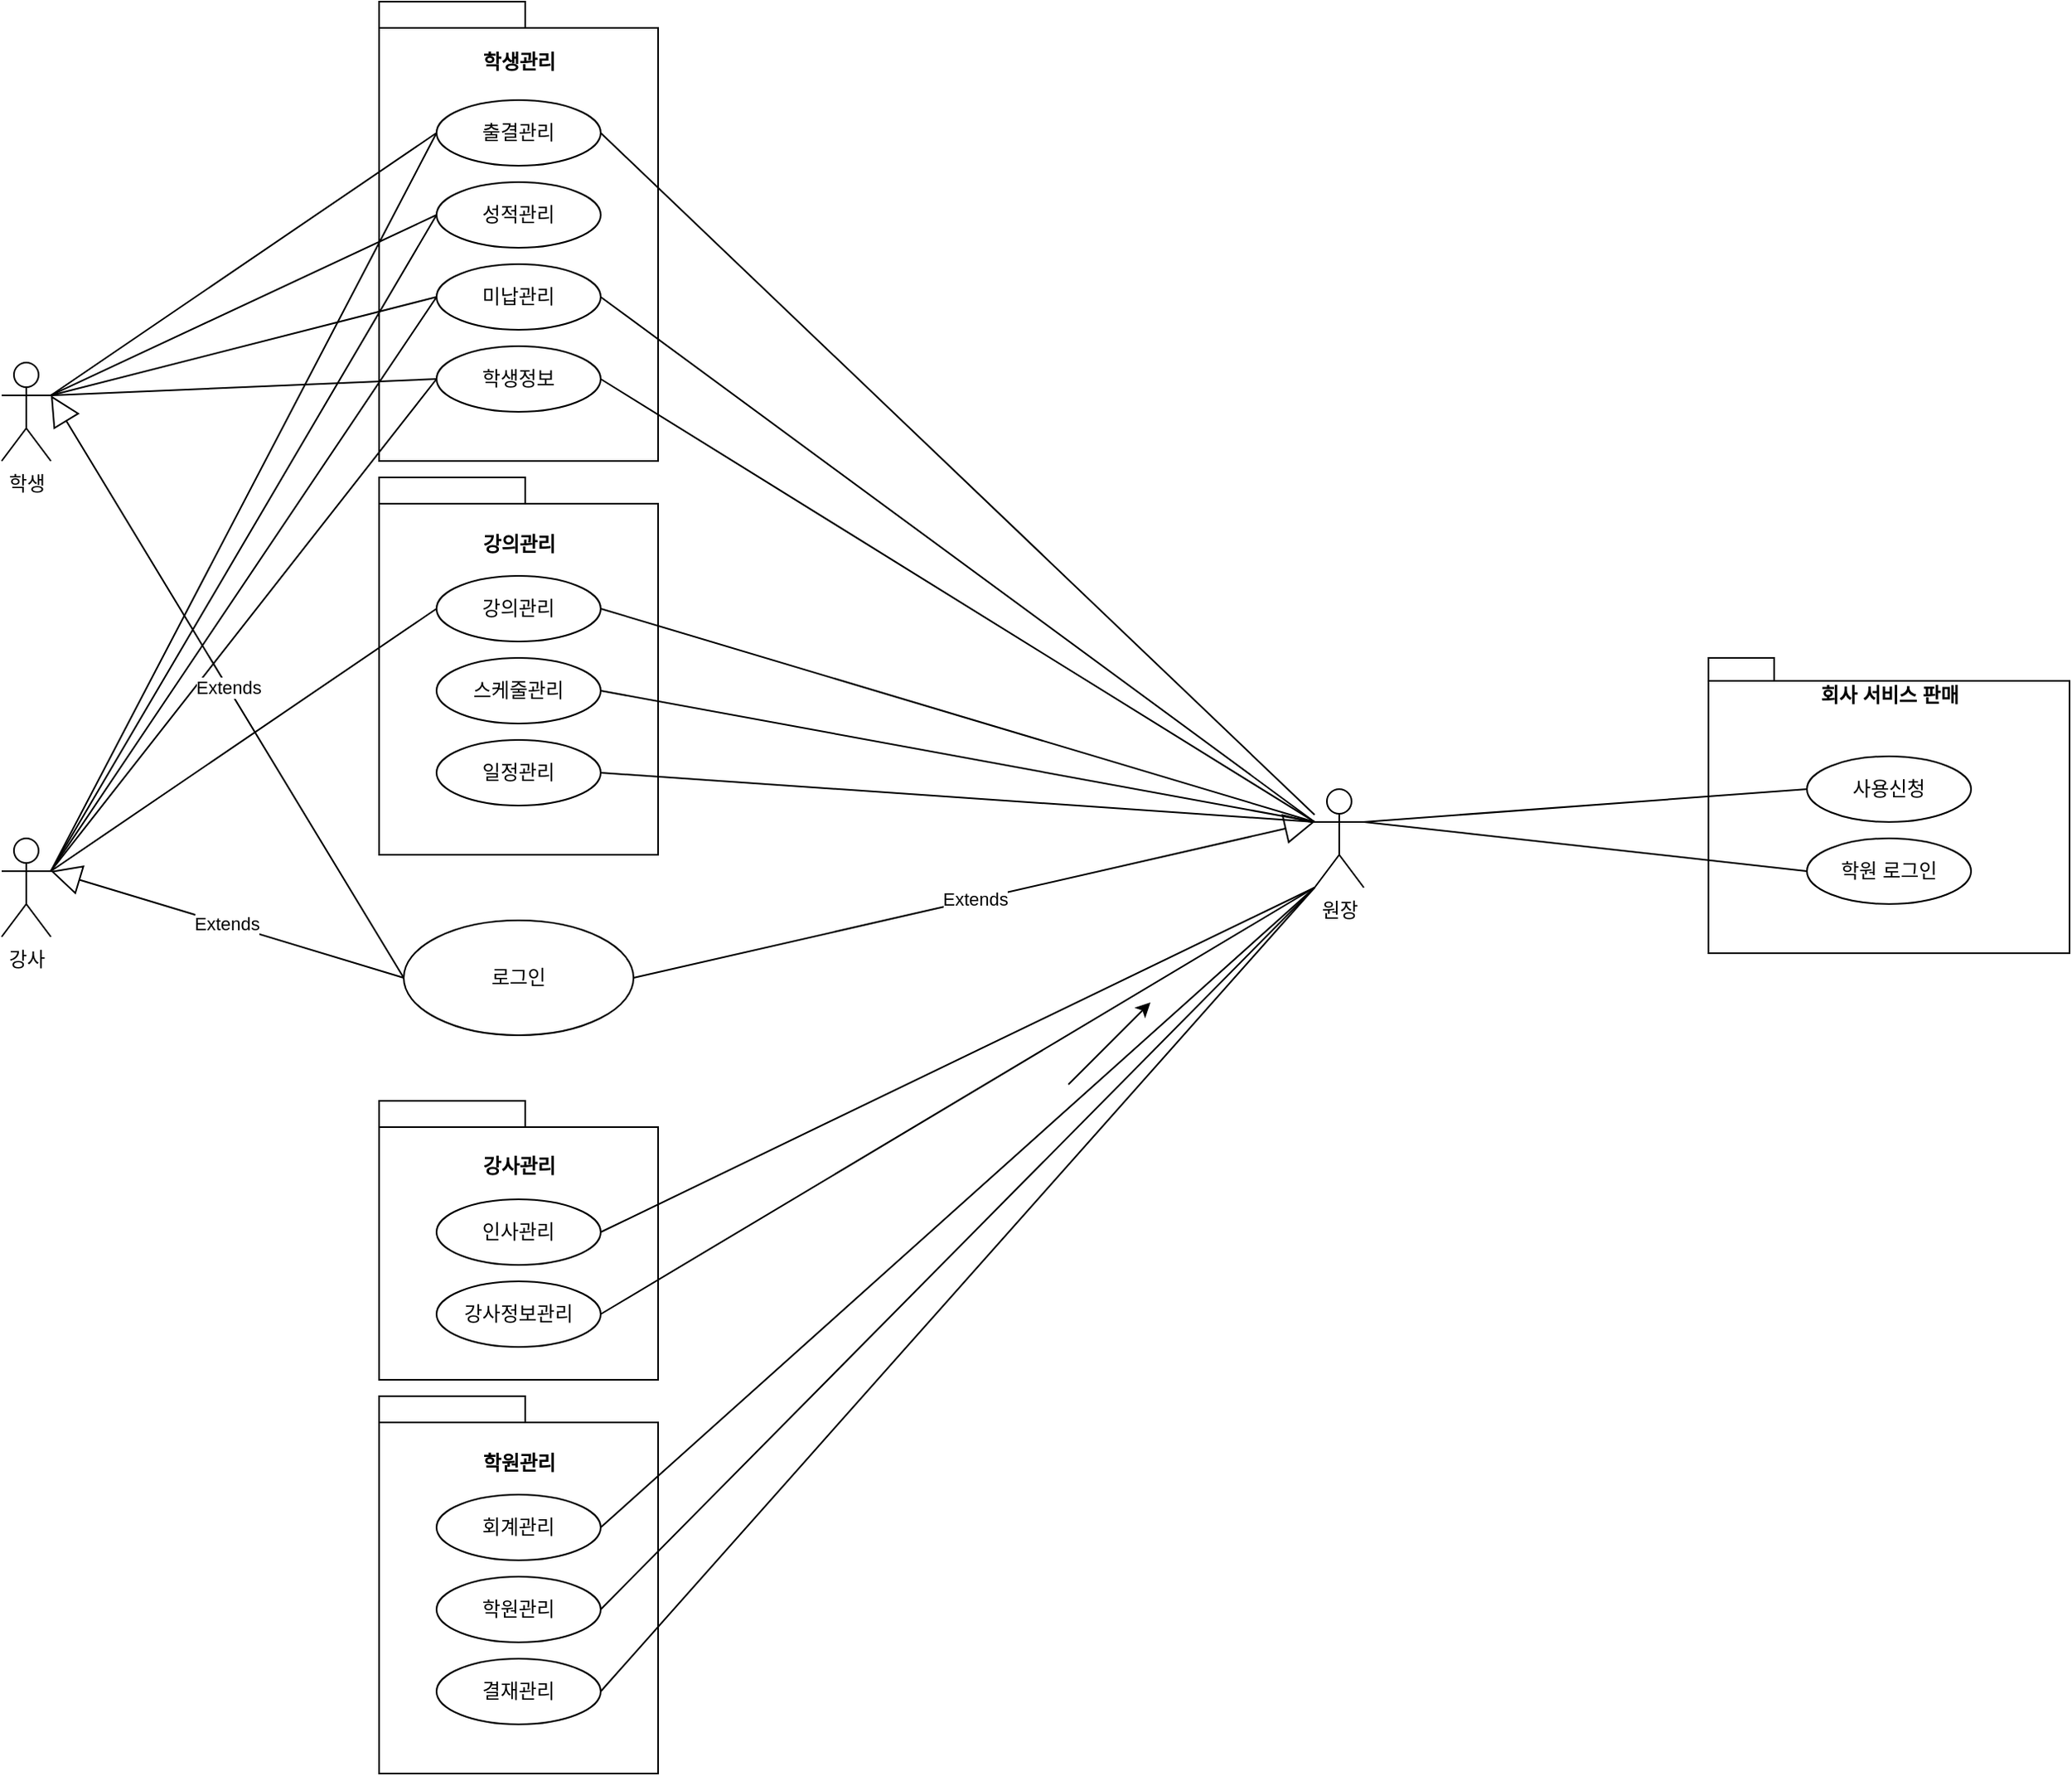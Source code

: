 <mxfile version="13.0.8" type="device"><diagram id="vooE_LvSH3UhTMSJ93US" name="Page-1"><mxGraphModel dx="1423" dy="745" grid="1" gridSize="10" guides="1" tooltips="1" connect="1" arrows="1" fold="1" page="1" pageScale="1" pageWidth="4681" pageHeight="3300" math="0" shadow="0"><root><mxCell id="0"/><mxCell id="1" parent="0"/><mxCell id="EhKp2nMTRRVtMlSocD68-1" value="강사" style="shape=umlActor;verticalLabelPosition=bottom;labelBackgroundColor=#ffffff;verticalAlign=top;html=1;outlineConnect=0;" vertex="1" parent="1"><mxGeometry x="300" y="910" width="30" height="60" as="geometry"/></mxCell><mxCell id="EhKp2nMTRRVtMlSocD68-3" value="원장&lt;br&gt;" style="shape=umlActor;verticalLabelPosition=bottom;labelBackgroundColor=#ffffff;verticalAlign=top;html=1;outlineConnect=0;" vertex="1" parent="1"><mxGeometry x="1100" y="880" width="30" height="60" as="geometry"/></mxCell><mxCell id="EhKp2nMTRRVtMlSocD68-4" value="학생관리&lt;br&gt;&lt;br&gt;&lt;br&gt;&lt;br&gt;&lt;br&gt;&lt;br&gt;&lt;br&gt;&lt;br&gt;&lt;br&gt;&lt;br&gt;&lt;br&gt;&lt;br&gt;&lt;br&gt;&lt;br&gt;&lt;br&gt;&lt;br&gt;" style="shape=folder;fontStyle=1;spacingTop=10;tabWidth=89;tabHeight=16;tabPosition=left;html=1;" vertex="1" parent="1"><mxGeometry x="530" y="400" width="170" height="280" as="geometry"/></mxCell><mxCell id="EhKp2nMTRRVtMlSocD68-15" value="미납관리" style="ellipse;whiteSpace=wrap;html=1;" vertex="1" parent="1"><mxGeometry x="565" y="560" width="100" height="40" as="geometry"/></mxCell><mxCell id="EhKp2nMTRRVtMlSocD68-17" value="성적관리" style="ellipse;whiteSpace=wrap;html=1;" vertex="1" parent="1"><mxGeometry x="565" y="510" width="100" height="40" as="geometry"/></mxCell><mxCell id="EhKp2nMTRRVtMlSocD68-18" value="출결관리" style="ellipse;whiteSpace=wrap;html=1;" vertex="1" parent="1"><mxGeometry x="565" y="460" width="100" height="40" as="geometry"/></mxCell><mxCell id="EhKp2nMTRRVtMlSocD68-19" value="학생정보" style="ellipse;whiteSpace=wrap;html=1;" vertex="1" parent="1"><mxGeometry x="565" y="610" width="100" height="40" as="geometry"/></mxCell><mxCell id="EhKp2nMTRRVtMlSocD68-30" value="강의관리&lt;br&gt;&lt;br&gt;&lt;br&gt;&lt;br&gt;&lt;br&gt;&lt;br&gt;&lt;br&gt;&lt;br&gt;&lt;br&gt;&lt;br&gt;&lt;br&gt;&lt;br&gt;" style="shape=folder;fontStyle=1;spacingTop=10;tabWidth=89;tabHeight=16;tabPosition=left;html=1;" vertex="1" parent="1"><mxGeometry x="530" y="690" width="170" height="230" as="geometry"/></mxCell><mxCell id="EhKp2nMTRRVtMlSocD68-31" value="일정관리" style="ellipse;whiteSpace=wrap;html=1;" vertex="1" parent="1"><mxGeometry x="565" y="850" width="100" height="40" as="geometry"/></mxCell><mxCell id="EhKp2nMTRRVtMlSocD68-32" value="스케줄관리" style="ellipse;whiteSpace=wrap;html=1;" vertex="1" parent="1"><mxGeometry x="565" y="800" width="100" height="40" as="geometry"/></mxCell><mxCell id="EhKp2nMTRRVtMlSocD68-33" value="강의관리" style="ellipse;whiteSpace=wrap;html=1;" vertex="1" parent="1"><mxGeometry x="565" y="750" width="100" height="40" as="geometry"/></mxCell><mxCell id="EhKp2nMTRRVtMlSocD68-35" value="학원관리&lt;br&gt;&lt;br&gt;&lt;br&gt;&lt;br&gt;&lt;br&gt;&lt;br&gt;&lt;br&gt;&lt;br&gt;&lt;br&gt;&lt;br&gt;&lt;br&gt;&lt;br&gt;" style="shape=folder;fontStyle=1;spacingTop=10;tabWidth=89;tabHeight=16;tabPosition=left;html=1;" vertex="1" parent="1"><mxGeometry x="530" y="1250" width="170" height="230" as="geometry"/></mxCell><mxCell id="EhKp2nMTRRVtMlSocD68-36" value="결재관리" style="ellipse;whiteSpace=wrap;html=1;" vertex="1" parent="1"><mxGeometry x="565" y="1410" width="100" height="40" as="geometry"/></mxCell><mxCell id="EhKp2nMTRRVtMlSocD68-37" value="학원관리" style="ellipse;whiteSpace=wrap;html=1;" vertex="1" parent="1"><mxGeometry x="565" y="1360" width="100" height="40" as="geometry"/></mxCell><mxCell id="EhKp2nMTRRVtMlSocD68-38" value="회계관리" style="ellipse;whiteSpace=wrap;html=1;" vertex="1" parent="1"><mxGeometry x="565" y="1310" width="100" height="40" as="geometry"/></mxCell><mxCell id="EhKp2nMTRRVtMlSocD68-41" value="" style="endArrow=none;html=1;exitX=1;exitY=0.5;exitDx=0;exitDy=0;" edge="1" parent="1" source="EhKp2nMTRRVtMlSocD68-18" target="EhKp2nMTRRVtMlSocD68-3"><mxGeometry width="50" height="50" relative="1" as="geometry"><mxPoint x="820" y="500" as="sourcePoint"/><mxPoint x="870" y="450" as="targetPoint"/></mxGeometry></mxCell><mxCell id="EhKp2nMTRRVtMlSocD68-42" value="강사관리&lt;br&gt;&lt;br&gt;&lt;br&gt;&lt;br&gt;&lt;br&gt;&lt;br&gt;&lt;br&gt;&lt;br&gt;" style="shape=folder;fontStyle=1;spacingTop=10;tabWidth=89;tabHeight=16;tabPosition=left;html=1;" vertex="1" parent="1"><mxGeometry x="530" y="1070" width="170" height="170" as="geometry"/></mxCell><mxCell id="EhKp2nMTRRVtMlSocD68-44" value="강사정보관리" style="ellipse;whiteSpace=wrap;html=1;" vertex="1" parent="1"><mxGeometry x="565" y="1180" width="100" height="40" as="geometry"/></mxCell><mxCell id="EhKp2nMTRRVtMlSocD68-45" value="인사관리" style="ellipse;whiteSpace=wrap;html=1;" vertex="1" parent="1"><mxGeometry x="565" y="1130" width="100" height="40" as="geometry"/></mxCell><mxCell id="EhKp2nMTRRVtMlSocD68-49" value="" style="endArrow=none;html=1;exitX=1;exitY=0.5;exitDx=0;exitDy=0;entryX=0;entryY=1;entryDx=0;entryDy=0;entryPerimeter=0;" edge="1" parent="1" source="EhKp2nMTRRVtMlSocD68-44" target="EhKp2nMTRRVtMlSocD68-3"><mxGeometry width="50" height="50" relative="1" as="geometry"><mxPoint x="530" y="1060" as="sourcePoint"/><mxPoint x="1200" y="920" as="targetPoint"/></mxGeometry></mxCell><mxCell id="EhKp2nMTRRVtMlSocD68-50" value="" style="endArrow=none;html=1;entryX=0;entryY=1;entryDx=0;entryDy=0;entryPerimeter=0;exitX=1;exitY=0.5;exitDx=0;exitDy=0;" edge="1" parent="1" source="EhKp2nMTRRVtMlSocD68-45" target="EhKp2nMTRRVtMlSocD68-3"><mxGeometry width="50" height="50" relative="1" as="geometry"><mxPoint x="675" y="1330" as="sourcePoint"/><mxPoint x="1125" y="770" as="targetPoint"/></mxGeometry></mxCell><mxCell id="EhKp2nMTRRVtMlSocD68-51" value="" style="endArrow=none;html=1;exitX=1;exitY=0.5;exitDx=0;exitDy=0;entryX=0;entryY=1;entryDx=0;entryDy=0;entryPerimeter=0;" edge="1" parent="1" source="EhKp2nMTRRVtMlSocD68-38" target="EhKp2nMTRRVtMlSocD68-3"><mxGeometry width="50" height="50" relative="1" as="geometry"><mxPoint x="990" y="960" as="sourcePoint"/><mxPoint x="1040" y="910" as="targetPoint"/></mxGeometry></mxCell><mxCell id="EhKp2nMTRRVtMlSocD68-52" value="" style="endArrow=none;html=1;exitX=1;exitY=0.5;exitDx=0;exitDy=0;entryX=0;entryY=1;entryDx=0;entryDy=0;entryPerimeter=0;" edge="1" parent="1" source="EhKp2nMTRRVtMlSocD68-37" target="EhKp2nMTRRVtMlSocD68-3"><mxGeometry width="50" height="50" relative="1" as="geometry"><mxPoint x="990" y="960" as="sourcePoint"/><mxPoint x="1100" y="780" as="targetPoint"/></mxGeometry></mxCell><mxCell id="EhKp2nMTRRVtMlSocD68-53" value="" style="endArrow=none;html=1;exitX=1;exitY=0.5;exitDx=0;exitDy=0;entryX=0;entryY=1;entryDx=0;entryDy=0;entryPerimeter=0;" edge="1" parent="1" source="EhKp2nMTRRVtMlSocD68-36" target="EhKp2nMTRRVtMlSocD68-3"><mxGeometry width="50" height="50" relative="1" as="geometry"><mxPoint x="990" y="960" as="sourcePoint"/><mxPoint x="1180" y="950" as="targetPoint"/></mxGeometry></mxCell><mxCell id="EhKp2nMTRRVtMlSocD68-55" value="" style="endArrow=none;html=1;exitX=1;exitY=0.333;exitDx=0;exitDy=0;exitPerimeter=0;entryX=0;entryY=0.5;entryDx=0;entryDy=0;" edge="1" parent="1" source="EhKp2nMTRRVtMlSocD68-1" target="EhKp2nMTRRVtMlSocD68-33"><mxGeometry width="50" height="50" relative="1" as="geometry"><mxPoint x="690" y="920" as="sourcePoint"/><mxPoint x="740" y="870" as="targetPoint"/></mxGeometry></mxCell><mxCell id="EhKp2nMTRRVtMlSocD68-56" value="" style="endArrow=none;html=1;exitX=1;exitY=0.5;exitDx=0;exitDy=0;entryX=0;entryY=0.333;entryDx=0;entryDy=0;entryPerimeter=0;" edge="1" parent="1" source="EhKp2nMTRRVtMlSocD68-32" target="EhKp2nMTRRVtMlSocD68-3"><mxGeometry width="50" height="50" relative="1" as="geometry"><mxPoint x="690" y="920" as="sourcePoint"/><mxPoint x="740" y="870" as="targetPoint"/></mxGeometry></mxCell><mxCell id="EhKp2nMTRRVtMlSocD68-57" value="" style="endArrow=none;html=1;entryX=0;entryY=0.333;entryDx=0;entryDy=0;entryPerimeter=0;exitX=1;exitY=0.5;exitDx=0;exitDy=0;" edge="1" parent="1" source="EhKp2nMTRRVtMlSocD68-31" target="EhKp2nMTRRVtMlSocD68-3"><mxGeometry width="50" height="50" relative="1" as="geometry"><mxPoint x="690" y="920" as="sourcePoint"/><mxPoint x="740" y="870" as="targetPoint"/></mxGeometry></mxCell><mxCell id="EhKp2nMTRRVtMlSocD68-58" value="" style="endArrow=none;html=1;exitX=1;exitY=0.5;exitDx=0;exitDy=0;" edge="1" parent="1" source="EhKp2nMTRRVtMlSocD68-33"><mxGeometry width="50" height="50" relative="1" as="geometry"><mxPoint x="690" y="920" as="sourcePoint"/><mxPoint x="1100" y="900" as="targetPoint"/></mxGeometry></mxCell><mxCell id="EhKp2nMTRRVtMlSocD68-59" value="" style="endArrow=none;html=1;entryX=0;entryY=0.5;entryDx=0;entryDy=0;" edge="1" parent="1" target="EhKp2nMTRRVtMlSocD68-19"><mxGeometry width="50" height="50" relative="1" as="geometry"><mxPoint x="330" y="930" as="sourcePoint"/><mxPoint x="740" y="670" as="targetPoint"/></mxGeometry></mxCell><mxCell id="EhKp2nMTRRVtMlSocD68-60" value="" style="endArrow=none;html=1;exitX=1;exitY=0.333;exitDx=0;exitDy=0;exitPerimeter=0;entryX=0;entryY=0.5;entryDx=0;entryDy=0;" edge="1" parent="1" source="EhKp2nMTRRVtMlSocD68-1" target="EhKp2nMTRRVtMlSocD68-15"><mxGeometry width="50" height="50" relative="1" as="geometry"><mxPoint x="690" y="720" as="sourcePoint"/><mxPoint x="740" y="670" as="targetPoint"/></mxGeometry></mxCell><mxCell id="EhKp2nMTRRVtMlSocD68-61" value="" style="endArrow=none;html=1;entryX=0;entryY=0.5;entryDx=0;entryDy=0;" edge="1" parent="1" target="EhKp2nMTRRVtMlSocD68-17"><mxGeometry width="50" height="50" relative="1" as="geometry"><mxPoint x="330" y="930" as="sourcePoint"/><mxPoint x="740" y="670" as="targetPoint"/></mxGeometry></mxCell><mxCell id="EhKp2nMTRRVtMlSocD68-62" value="" style="endArrow=none;html=1;exitX=1;exitY=0.333;exitDx=0;exitDy=0;exitPerimeter=0;entryX=0;entryY=0.5;entryDx=0;entryDy=0;" edge="1" parent="1" source="EhKp2nMTRRVtMlSocD68-1" target="EhKp2nMTRRVtMlSocD68-18"><mxGeometry width="50" height="50" relative="1" as="geometry"><mxPoint x="690" y="720" as="sourcePoint"/><mxPoint x="740" y="670" as="targetPoint"/></mxGeometry></mxCell><mxCell id="EhKp2nMTRRVtMlSocD68-63" value="" style="endArrow=none;html=1;exitX=1;exitY=0.5;exitDx=0;exitDy=0;" edge="1" parent="1" source="EhKp2nMTRRVtMlSocD68-15"><mxGeometry width="50" height="50" relative="1" as="geometry"><mxPoint x="690" y="720" as="sourcePoint"/><mxPoint x="1100" y="900" as="targetPoint"/></mxGeometry></mxCell><mxCell id="EhKp2nMTRRVtMlSocD68-64" value="" style="endArrow=none;html=1;entryX=0;entryY=0.333;entryDx=0;entryDy=0;entryPerimeter=0;exitX=1;exitY=0.5;exitDx=0;exitDy=0;" edge="1" parent="1" source="EhKp2nMTRRVtMlSocD68-19" target="EhKp2nMTRRVtMlSocD68-3"><mxGeometry width="50" height="50" relative="1" as="geometry"><mxPoint x="690" y="720" as="sourcePoint"/><mxPoint x="740" y="670" as="targetPoint"/></mxGeometry></mxCell><mxCell id="EhKp2nMTRRVtMlSocD68-65" value="학생" style="shape=umlActor;verticalLabelPosition=bottom;labelBackgroundColor=#ffffff;verticalAlign=top;html=1;" vertex="1" parent="1"><mxGeometry x="300" y="620" width="30" height="60" as="geometry"/></mxCell><mxCell id="EhKp2nMTRRVtMlSocD68-66" value="" style="endArrow=none;html=1;exitX=1;exitY=0.333;exitDx=0;exitDy=0;exitPerimeter=0;entryX=0;entryY=0.5;entryDx=0;entryDy=0;" edge="1" parent="1" source="EhKp2nMTRRVtMlSocD68-65" target="EhKp2nMTRRVtMlSocD68-18"><mxGeometry width="50" height="50" relative="1" as="geometry"><mxPoint x="630" y="660" as="sourcePoint"/><mxPoint x="680" y="610" as="targetPoint"/></mxGeometry></mxCell><mxCell id="EhKp2nMTRRVtMlSocD68-67" value="" style="endArrow=none;html=1;entryX=0;entryY=0.5;entryDx=0;entryDy=0;exitX=1;exitY=0.333;exitDx=0;exitDy=0;exitPerimeter=0;" edge="1" parent="1" source="EhKp2nMTRRVtMlSocD68-65" target="EhKp2nMTRRVtMlSocD68-15"><mxGeometry width="50" height="50" relative="1" as="geometry"><mxPoint x="330" y="500" as="sourcePoint"/><mxPoint x="680" y="610" as="targetPoint"/></mxGeometry></mxCell><mxCell id="EhKp2nMTRRVtMlSocD68-68" value="" style="endArrow=none;html=1;exitX=1;exitY=0.333;exitDx=0;exitDy=0;exitPerimeter=0;entryX=0;entryY=0.5;entryDx=0;entryDy=0;" edge="1" parent="1" source="EhKp2nMTRRVtMlSocD68-65" target="EhKp2nMTRRVtMlSocD68-17"><mxGeometry width="50" height="50" relative="1" as="geometry"><mxPoint x="630" y="660" as="sourcePoint"/><mxPoint x="680" y="610" as="targetPoint"/></mxGeometry></mxCell><mxCell id="EhKp2nMTRRVtMlSocD68-69" value="" style="endArrow=none;html=1;entryX=0;entryY=0.5;entryDx=0;entryDy=0;exitX=1;exitY=0.333;exitDx=0;exitDy=0;exitPerimeter=0;" edge="1" parent="1" source="EhKp2nMTRRVtMlSocD68-65" target="EhKp2nMTRRVtMlSocD68-19"><mxGeometry width="50" height="50" relative="1" as="geometry"><mxPoint x="340" y="500" as="sourcePoint"/><mxPoint x="680" y="610" as="targetPoint"/></mxGeometry></mxCell><mxCell id="EhKp2nMTRRVtMlSocD68-70" value="회사 서비스 판매&lt;br&gt;&lt;br&gt;&lt;br&gt;&lt;br&gt;&lt;br&gt;&lt;br&gt;&lt;br&gt;&lt;br&gt;&lt;br&gt;&lt;br&gt;&lt;br&gt;" style="shape=folder;fontStyle=1;spacingTop=10;tabWidth=40;tabHeight=14;tabPosition=left;html=1;" vertex="1" parent="1"><mxGeometry x="1340" y="800" width="220" height="180" as="geometry"/></mxCell><mxCell id="EhKp2nMTRRVtMlSocD68-71" value="사용신청" style="ellipse;whiteSpace=wrap;html=1;" vertex="1" parent="1"><mxGeometry x="1400" y="860" width="100" height="40" as="geometry"/></mxCell><mxCell id="EhKp2nMTRRVtMlSocD68-72" value="학원 로그인" style="ellipse;whiteSpace=wrap;html=1;" vertex="1" parent="1"><mxGeometry x="1400" y="910" width="100" height="40" as="geometry"/></mxCell><mxCell id="EhKp2nMTRRVtMlSocD68-73" value="로그인" style="ellipse;whiteSpace=wrap;html=1;" vertex="1" parent="1"><mxGeometry x="545" y="960" width="140" height="70" as="geometry"/></mxCell><mxCell id="EhKp2nMTRRVtMlSocD68-74" value="" style="endArrow=classic;html=1;" edge="1" parent="1"><mxGeometry width="50" height="50" relative="1" as="geometry"><mxPoint x="950" y="1060" as="sourcePoint"/><mxPoint x="1000" y="1010" as="targetPoint"/></mxGeometry></mxCell><mxCell id="EhKp2nMTRRVtMlSocD68-78" value="Extends" style="endArrow=block;endSize=16;endFill=0;html=1;exitX=1;exitY=0.5;exitDx=0;exitDy=0;entryX=0;entryY=0.333;entryDx=0;entryDy=0;entryPerimeter=0;" edge="1" parent="1" source="EhKp2nMTRRVtMlSocD68-73" target="EhKp2nMTRRVtMlSocD68-3"><mxGeometry width="160" relative="1" as="geometry"><mxPoint x="900" y="1040" as="sourcePoint"/><mxPoint x="1060" y="1040" as="targetPoint"/></mxGeometry></mxCell><mxCell id="EhKp2nMTRRVtMlSocD68-79" value="Extends" style="endArrow=block;endSize=16;endFill=0;html=1;exitX=0;exitY=0.5;exitDx=0;exitDy=0;entryX=1;entryY=0.333;entryDx=0;entryDy=0;entryPerimeter=0;" edge="1" parent="1" source="EhKp2nMTRRVtMlSocD68-73" target="EhKp2nMTRRVtMlSocD68-1"><mxGeometry width="160" relative="1" as="geometry"><mxPoint x="900" y="1040" as="sourcePoint"/><mxPoint x="1060" y="1040" as="targetPoint"/></mxGeometry></mxCell><mxCell id="EhKp2nMTRRVtMlSocD68-81" value="Extends" style="endArrow=block;endSize=16;endFill=0;html=1;exitX=0;exitY=0.5;exitDx=0;exitDy=0;entryX=1;entryY=0.333;entryDx=0;entryDy=0;entryPerimeter=0;" edge="1" parent="1" source="EhKp2nMTRRVtMlSocD68-73" target="EhKp2nMTRRVtMlSocD68-65"><mxGeometry width="160" relative="1" as="geometry"><mxPoint x="900" y="640" as="sourcePoint"/><mxPoint x="1060" y="640" as="targetPoint"/></mxGeometry></mxCell><mxCell id="EhKp2nMTRRVtMlSocD68-86" value="" style="endArrow=none;html=1;exitX=1;exitY=0.333;exitDx=0;exitDy=0;exitPerimeter=0;entryX=0;entryY=0.5;entryDx=0;entryDy=0;" edge="1" parent="1" source="EhKp2nMTRRVtMlSocD68-3" target="EhKp2nMTRRVtMlSocD68-71"><mxGeometry width="50" height="50" relative="1" as="geometry"><mxPoint x="1220" y="900" as="sourcePoint"/><mxPoint x="1270" y="850" as="targetPoint"/></mxGeometry></mxCell><mxCell id="EhKp2nMTRRVtMlSocD68-87" value="" style="endArrow=none;html=1;entryX=0;entryY=0.5;entryDx=0;entryDy=0;exitX=1;exitY=0.333;exitDx=0;exitDy=0;exitPerimeter=0;" edge="1" parent="1" source="EhKp2nMTRRVtMlSocD68-3" target="EhKp2nMTRRVtMlSocD68-72"><mxGeometry width="50" height="50" relative="1" as="geometry"><mxPoint x="1220" y="960" as="sourcePoint"/><mxPoint x="1000" y="810" as="targetPoint"/></mxGeometry></mxCell></root></mxGraphModel></diagram></mxfile>